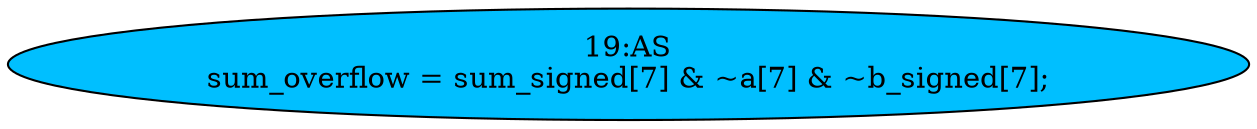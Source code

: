 strict digraph "" {
	node [label="\N"];
	"19:AS"	[ast="<pyverilog.vparser.ast.Assign object at 0x7f305d9c0650>",
		def_var="['sum_overflow']",
		fillcolor=deepskyblue,
		label="19:AS
sum_overflow = sum_signed[7] & ~a[7] & ~b_signed[7];",
		statements="[]",
		style=filled,
		typ=Assign,
		use_var="['sum_signed', 'a', 'b_signed']"];
}
